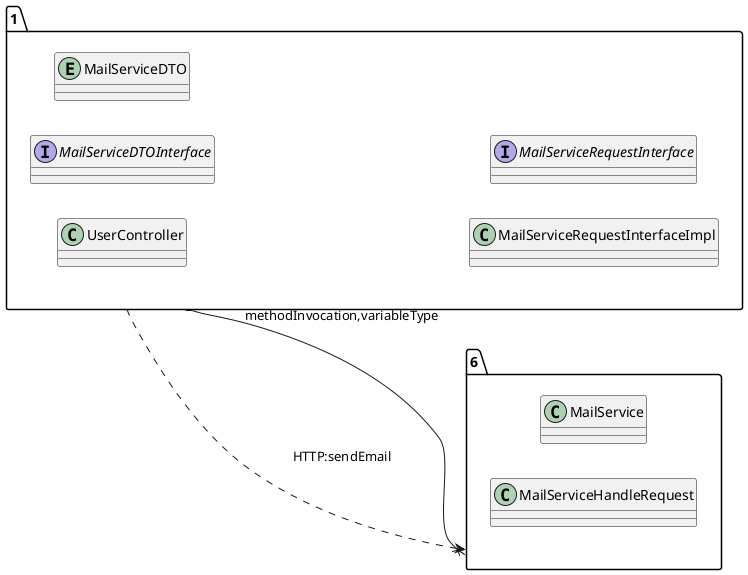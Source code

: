 @startuml 
allow_mixing
left to right direction
package "1"{
class UserController
interface MailServiceDTOInterface
entity MailServiceDTO
class MailServiceRequestInterfaceImpl
interface MailServiceRequestInterface

}
package "6"{
class MailService
class MailServiceHandleRequest

}
"1" --x "6":methodInvocation,variableType
"1" ..> "6":HTTP:sendEmail
@enduml